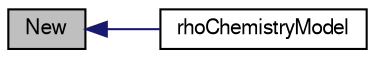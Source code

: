 digraph "New"
{
  bgcolor="transparent";
  edge [fontname="FreeSans",fontsize="10",labelfontname="FreeSans",labelfontsize="10"];
  node [fontname="FreeSans",fontsize="10",shape=record];
  rankdir="LR";
  Node10 [label="New",height=0.2,width=0.4,color="black", fillcolor="grey75", style="filled", fontcolor="black"];
  Node10 -> Node11 [dir="back",color="midnightblue",fontsize="10",style="solid",fontname="FreeSans"];
  Node11 [label="rhoChemistryModel",height=0.2,width=0.4,color="black",URL="$a29802.html#aef5e1b3de3f63e1c48d1e02efe918191",tooltip="Construct from mesh. "];
}
